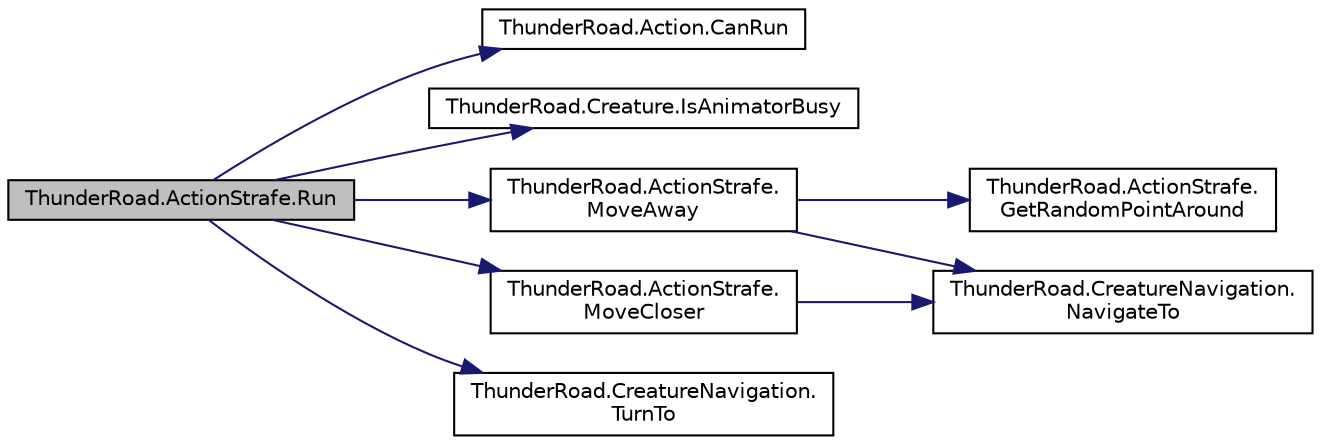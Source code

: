 digraph "ThunderRoad.ActionStrafe.Run"
{
 // LATEX_PDF_SIZE
  edge [fontname="Helvetica",fontsize="10",labelfontname="Helvetica",labelfontsize="10"];
  node [fontname="Helvetica",fontsize="10",shape=record];
  rankdir="LR";
  Node1 [label="ThunderRoad.ActionStrafe.Run",height=0.2,width=0.4,color="black", fillcolor="grey75", style="filled", fontcolor="black",tooltip="Runs this instance."];
  Node1 -> Node2 [color="midnightblue",fontsize="10",style="solid",fontname="Helvetica"];
  Node2 [label="ThunderRoad.Action.CanRun",height=0.2,width=0.4,color="black", fillcolor="white", style="filled",URL="$class_thunder_road_1_1_action.html#a0a1bddb357a58971b530aed200b7a50f",tooltip="Determines whether this instance can run."];
  Node1 -> Node3 [color="midnightblue",fontsize="10",style="solid",fontname="Helvetica"];
  Node3 [label="ThunderRoad.Creature.IsAnimatorBusy",height=0.2,width=0.4,color="black", fillcolor="white", style="filled",URL="$class_thunder_road_1_1_creature.html#a03d311d1f050a844d922f3dc974b1cc3",tooltip="Determines whether [is animator busy]."];
  Node1 -> Node4 [color="midnightblue",fontsize="10",style="solid",fontname="Helvetica"];
  Node4 [label="ThunderRoad.ActionStrafe.\lMoveAway",height=0.2,width=0.4,color="black", fillcolor="white", style="filled",URL="$class_thunder_road_1_1_action_strafe.html#abd9dfdfcda44eacc946821099000bdb4",tooltip="Moves the away."];
  Node4 -> Node5 [color="midnightblue",fontsize="10",style="solid",fontname="Helvetica"];
  Node5 [label="ThunderRoad.ActionStrafe.\lGetRandomPointAround",height=0.2,width=0.4,color="black", fillcolor="white", style="filled",URL="$class_thunder_road_1_1_action_strafe.html#a31daf6363bd6401316aa8b0b809d6cbf",tooltip="Gets the random point around."];
  Node4 -> Node6 [color="midnightblue",fontsize="10",style="solid",fontname="Helvetica"];
  Node6 [label="ThunderRoad.CreatureNavigation.\lNavigateTo",height=0.2,width=0.4,color="black", fillcolor="white", style="filled",URL="$class_thunder_road_1_1_creature_navigation.html#a0ca1088004b85d57317fe8e5e8dfca5d",tooltip="Navigates to."];
  Node1 -> Node7 [color="midnightblue",fontsize="10",style="solid",fontname="Helvetica"];
  Node7 [label="ThunderRoad.ActionStrafe.\lMoveCloser",height=0.2,width=0.4,color="black", fillcolor="white", style="filled",URL="$class_thunder_road_1_1_action_strafe.html#a60eb66c51db8335fc339c9ec8b987b2a",tooltip="Moves the closer."];
  Node7 -> Node6 [color="midnightblue",fontsize="10",style="solid",fontname="Helvetica"];
  Node1 -> Node8 [color="midnightblue",fontsize="10",style="solid",fontname="Helvetica"];
  Node8 [label="ThunderRoad.CreatureNavigation.\lTurnTo",height=0.2,width=0.4,color="black", fillcolor="white", style="filled",URL="$class_thunder_road_1_1_creature_navigation.html#af406594e9c391135c3a7e2b682e7e05f",tooltip="Turns to."];
}
